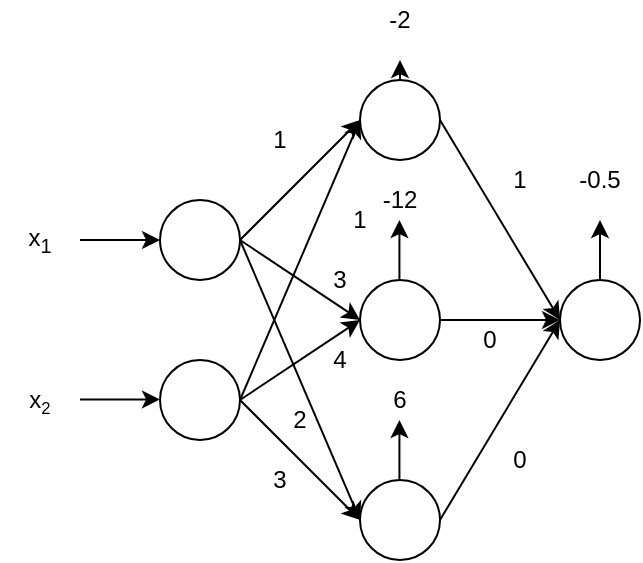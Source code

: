 <mxfile version="13.8.0" type="github">
  <diagram id="eAZEPAsLP3Dhfx2JvJBX" name="Page-1">
    <mxGraphModel dx="537" dy="301" grid="1" gridSize="10" guides="1" tooltips="1" connect="1" arrows="1" fold="1" page="1" pageScale="1" pageWidth="850" pageHeight="1100" math="0" shadow="0">
      <root>
        <mxCell id="0" />
        <mxCell id="1" parent="0" />
        <mxCell id="sfMBgz_jQD0GcyN78Wl_-1" value="" style="ellipse;whiteSpace=wrap;html=1;aspect=fixed;" vertex="1" parent="1">
          <mxGeometry x="240" y="360" width="40" height="40" as="geometry" />
        </mxCell>
        <mxCell id="sfMBgz_jQD0GcyN78Wl_-2" value="" style="ellipse;whiteSpace=wrap;html=1;aspect=fixed;" vertex="1" parent="1">
          <mxGeometry x="240" y="440" width="40" height="40" as="geometry" />
        </mxCell>
        <mxCell id="sfMBgz_jQD0GcyN78Wl_-4" value="" style="ellipse;whiteSpace=wrap;html=1;aspect=fixed;" vertex="1" parent="1">
          <mxGeometry x="340" y="300" width="40" height="40" as="geometry" />
        </mxCell>
        <mxCell id="sfMBgz_jQD0GcyN78Wl_-5" value="" style="ellipse;whiteSpace=wrap;html=1;aspect=fixed;" vertex="1" parent="1">
          <mxGeometry x="340" y="400" width="40" height="40" as="geometry" />
        </mxCell>
        <mxCell id="sfMBgz_jQD0GcyN78Wl_-6" value="" style="ellipse;whiteSpace=wrap;html=1;aspect=fixed;" vertex="1" parent="1">
          <mxGeometry x="340" y="500" width="40" height="40" as="geometry" />
        </mxCell>
        <mxCell id="sfMBgz_jQD0GcyN78Wl_-7" value="" style="ellipse;whiteSpace=wrap;html=1;aspect=fixed;" vertex="1" parent="1">
          <mxGeometry x="440" y="400" width="40" height="40" as="geometry" />
        </mxCell>
        <mxCell id="sfMBgz_jQD0GcyN78Wl_-8" value="" style="endArrow=classic;html=1;exitX=1;exitY=0.5;exitDx=0;exitDy=0;entryX=0;entryY=0.5;entryDx=0;entryDy=0;" edge="1" parent="1" source="sfMBgz_jQD0GcyN78Wl_-1" target="sfMBgz_jQD0GcyN78Wl_-4">
          <mxGeometry width="50" height="50" relative="1" as="geometry">
            <mxPoint x="410" y="400" as="sourcePoint" />
            <mxPoint x="460" y="350" as="targetPoint" />
          </mxGeometry>
        </mxCell>
        <mxCell id="sfMBgz_jQD0GcyN78Wl_-9" value="" style="endArrow=classic;html=1;exitX=1;exitY=0.5;exitDx=0;exitDy=0;entryX=0;entryY=0.5;entryDx=0;entryDy=0;" edge="1" parent="1" source="sfMBgz_jQD0GcyN78Wl_-2" target="sfMBgz_jQD0GcyN78Wl_-4">
          <mxGeometry width="50" height="50" relative="1" as="geometry">
            <mxPoint x="410" y="400" as="sourcePoint" />
            <mxPoint x="460" y="350" as="targetPoint" />
          </mxGeometry>
        </mxCell>
        <mxCell id="sfMBgz_jQD0GcyN78Wl_-12" value="" style="endArrow=classic;html=1;exitX=1;exitY=0.5;exitDx=0;exitDy=0;entryX=0;entryY=0.5;entryDx=0;entryDy=0;" edge="1" parent="1" source="sfMBgz_jQD0GcyN78Wl_-2" target="sfMBgz_jQD0GcyN78Wl_-5">
          <mxGeometry width="50" height="50" relative="1" as="geometry">
            <mxPoint x="410" y="400" as="sourcePoint" />
            <mxPoint x="460" y="350" as="targetPoint" />
          </mxGeometry>
        </mxCell>
        <mxCell id="sfMBgz_jQD0GcyN78Wl_-13" value="" style="endArrow=classic;html=1;exitX=1;exitY=0.5;exitDx=0;exitDy=0;entryX=0;entryY=0.5;entryDx=0;entryDy=0;" edge="1" parent="1" source="sfMBgz_jQD0GcyN78Wl_-2" target="sfMBgz_jQD0GcyN78Wl_-6">
          <mxGeometry width="50" height="50" relative="1" as="geometry">
            <mxPoint x="410" y="400" as="sourcePoint" />
            <mxPoint x="460" y="350" as="targetPoint" />
          </mxGeometry>
        </mxCell>
        <mxCell id="sfMBgz_jQD0GcyN78Wl_-14" value="" style="endArrow=classic;html=1;exitX=1;exitY=0.5;exitDx=0;exitDy=0;entryX=0;entryY=0.5;entryDx=0;entryDy=0;" edge="1" parent="1" source="sfMBgz_jQD0GcyN78Wl_-1" target="sfMBgz_jQD0GcyN78Wl_-5">
          <mxGeometry width="50" height="50" relative="1" as="geometry">
            <mxPoint x="410" y="400" as="sourcePoint" />
            <mxPoint x="460" y="350" as="targetPoint" />
          </mxGeometry>
        </mxCell>
        <mxCell id="sfMBgz_jQD0GcyN78Wl_-16" value="" style="endArrow=classic;html=1;exitX=1;exitY=0.5;exitDx=0;exitDy=0;entryX=0;entryY=0.5;entryDx=0;entryDy=0;" edge="1" parent="1" source="sfMBgz_jQD0GcyN78Wl_-1" target="sfMBgz_jQD0GcyN78Wl_-6">
          <mxGeometry width="50" height="50" relative="1" as="geometry">
            <mxPoint x="410" y="400" as="sourcePoint" />
            <mxPoint x="460" y="350" as="targetPoint" />
          </mxGeometry>
        </mxCell>
        <mxCell id="sfMBgz_jQD0GcyN78Wl_-17" value="" style="endArrow=classic;html=1;exitX=1;exitY=0.5;exitDx=0;exitDy=0;entryX=0;entryY=0.5;entryDx=0;entryDy=0;" edge="1" parent="1" source="sfMBgz_jQD0GcyN78Wl_-4" target="sfMBgz_jQD0GcyN78Wl_-7">
          <mxGeometry width="50" height="50" relative="1" as="geometry">
            <mxPoint x="410" y="400" as="sourcePoint" />
            <mxPoint x="460" y="350" as="targetPoint" />
          </mxGeometry>
        </mxCell>
        <mxCell id="sfMBgz_jQD0GcyN78Wl_-18" value="" style="endArrow=classic;html=1;exitX=1;exitY=0.5;exitDx=0;exitDy=0;entryX=0;entryY=0.5;entryDx=0;entryDy=0;" edge="1" parent="1" source="sfMBgz_jQD0GcyN78Wl_-6" target="sfMBgz_jQD0GcyN78Wl_-7">
          <mxGeometry width="50" height="50" relative="1" as="geometry">
            <mxPoint x="410" y="400" as="sourcePoint" />
            <mxPoint x="460" y="350" as="targetPoint" />
          </mxGeometry>
        </mxCell>
        <mxCell id="sfMBgz_jQD0GcyN78Wl_-19" value="" style="endArrow=classic;html=1;exitX=1;exitY=0.5;exitDx=0;exitDy=0;entryX=0;entryY=0.5;entryDx=0;entryDy=0;" edge="1" parent="1" source="sfMBgz_jQD0GcyN78Wl_-5" target="sfMBgz_jQD0GcyN78Wl_-7">
          <mxGeometry width="50" height="50" relative="1" as="geometry">
            <mxPoint x="410" y="400" as="sourcePoint" />
            <mxPoint x="460" y="350" as="targetPoint" />
          </mxGeometry>
        </mxCell>
        <mxCell id="sfMBgz_jQD0GcyN78Wl_-20" value="" style="endArrow=classic;html=1;exitX=0.5;exitY=0;exitDx=0;exitDy=0;" edge="1" parent="1" source="sfMBgz_jQD0GcyN78Wl_-4">
          <mxGeometry width="50" height="50" relative="1" as="geometry">
            <mxPoint x="350" y="440" as="sourcePoint" />
            <mxPoint x="360" y="290" as="targetPoint" />
            <Array as="points">
              <mxPoint x="360" y="290" />
            </Array>
          </mxGeometry>
        </mxCell>
        <mxCell id="sfMBgz_jQD0GcyN78Wl_-21" value="" style="endArrow=classic;html=1;exitX=0.5;exitY=0;exitDx=0;exitDy=0;" edge="1" parent="1">
          <mxGeometry width="50" height="50" relative="1" as="geometry">
            <mxPoint x="359.71" y="400" as="sourcePoint" />
            <mxPoint x="359.71" y="370" as="targetPoint" />
            <Array as="points">
              <mxPoint x="359.71" y="370" />
            </Array>
          </mxGeometry>
        </mxCell>
        <mxCell id="sfMBgz_jQD0GcyN78Wl_-22" value="" style="endArrow=classic;html=1;exitX=0.5;exitY=0;exitDx=0;exitDy=0;" edge="1" parent="1">
          <mxGeometry width="50" height="50" relative="1" as="geometry">
            <mxPoint x="359.71" y="500" as="sourcePoint" />
            <mxPoint x="359.71" y="470" as="targetPoint" />
            <Array as="points">
              <mxPoint x="359.71" y="470" />
            </Array>
          </mxGeometry>
        </mxCell>
        <mxCell id="sfMBgz_jQD0GcyN78Wl_-23" value="" style="endArrow=classic;html=1;exitX=0.5;exitY=0;exitDx=0;exitDy=0;" edge="1" parent="1" source="sfMBgz_jQD0GcyN78Wl_-7">
          <mxGeometry width="50" height="50" relative="1" as="geometry">
            <mxPoint x="350" y="440" as="sourcePoint" />
            <mxPoint x="460" y="370" as="targetPoint" />
          </mxGeometry>
        </mxCell>
        <mxCell id="sfMBgz_jQD0GcyN78Wl_-24" value="0" style="text;html=1;strokeColor=none;fillColor=none;align=center;verticalAlign=middle;whiteSpace=wrap;rounded=0;" vertex="1" parent="1">
          <mxGeometry x="385" y="420" width="40" height="20" as="geometry" />
        </mxCell>
        <mxCell id="sfMBgz_jQD0GcyN78Wl_-25" value="0" style="text;html=1;strokeColor=none;fillColor=none;align=center;verticalAlign=middle;whiteSpace=wrap;rounded=0;" vertex="1" parent="1">
          <mxGeometry x="400" y="480" width="40" height="20" as="geometry" />
        </mxCell>
        <mxCell id="sfMBgz_jQD0GcyN78Wl_-26" value="1" style="text;html=1;strokeColor=none;fillColor=none;align=center;verticalAlign=middle;whiteSpace=wrap;rounded=0;" vertex="1" parent="1">
          <mxGeometry x="400" y="340" width="40" height="20" as="geometry" />
        </mxCell>
        <mxCell id="sfMBgz_jQD0GcyN78Wl_-27" value="-0.5" style="text;html=1;strokeColor=none;fillColor=none;align=center;verticalAlign=middle;whiteSpace=wrap;rounded=0;" vertex="1" parent="1">
          <mxGeometry x="440" y="340" width="40" height="20" as="geometry" />
        </mxCell>
        <mxCell id="sfMBgz_jQD0GcyN78Wl_-28" value="1" style="text;html=1;strokeColor=none;fillColor=none;align=center;verticalAlign=middle;whiteSpace=wrap;rounded=0;" vertex="1" parent="1">
          <mxGeometry x="280" y="320" width="40" height="20" as="geometry" />
        </mxCell>
        <mxCell id="sfMBgz_jQD0GcyN78Wl_-29" value="1" style="text;html=1;strokeColor=none;fillColor=none;align=center;verticalAlign=middle;whiteSpace=wrap;rounded=0;" vertex="1" parent="1">
          <mxGeometry x="320" y="360" width="40" height="20" as="geometry" />
        </mxCell>
        <mxCell id="sfMBgz_jQD0GcyN78Wl_-30" value="-2" style="text;html=1;strokeColor=none;fillColor=none;align=center;verticalAlign=middle;whiteSpace=wrap;rounded=0;" vertex="1" parent="1">
          <mxGeometry x="340" y="260" width="40" height="20" as="geometry" />
        </mxCell>
        <mxCell id="sfMBgz_jQD0GcyN78Wl_-31" value="3" style="text;html=1;strokeColor=none;fillColor=none;align=center;verticalAlign=middle;whiteSpace=wrap;rounded=0;" vertex="1" parent="1">
          <mxGeometry x="310" y="390" width="40" height="20" as="geometry" />
        </mxCell>
        <mxCell id="sfMBgz_jQD0GcyN78Wl_-32" value="4" style="text;html=1;strokeColor=none;fillColor=none;align=center;verticalAlign=middle;whiteSpace=wrap;rounded=0;" vertex="1" parent="1">
          <mxGeometry x="310" y="430" width="40" height="20" as="geometry" />
        </mxCell>
        <mxCell id="sfMBgz_jQD0GcyN78Wl_-33" value="-12" style="text;html=1;strokeColor=none;fillColor=none;align=center;verticalAlign=middle;whiteSpace=wrap;rounded=0;" vertex="1" parent="1">
          <mxGeometry x="340" y="350" width="40" height="20" as="geometry" />
        </mxCell>
        <mxCell id="sfMBgz_jQD0GcyN78Wl_-34" value="6" style="text;html=1;strokeColor=none;fillColor=none;align=center;verticalAlign=middle;whiteSpace=wrap;rounded=0;" vertex="1" parent="1">
          <mxGeometry x="340" y="450" width="40" height="20" as="geometry" />
        </mxCell>
        <mxCell id="sfMBgz_jQD0GcyN78Wl_-35" value="2" style="text;html=1;strokeColor=none;fillColor=none;align=center;verticalAlign=middle;whiteSpace=wrap;rounded=0;" vertex="1" parent="1">
          <mxGeometry x="290" y="460" width="40" height="20" as="geometry" />
        </mxCell>
        <mxCell id="sfMBgz_jQD0GcyN78Wl_-36" value="3" style="text;html=1;strokeColor=none;fillColor=none;align=center;verticalAlign=middle;whiteSpace=wrap;rounded=0;" vertex="1" parent="1">
          <mxGeometry x="280" y="490" width="40" height="20" as="geometry" />
        </mxCell>
        <mxCell id="sfMBgz_jQD0GcyN78Wl_-37" value="" style="endArrow=classic;html=1;" edge="1" parent="1">
          <mxGeometry width="50" height="50" relative="1" as="geometry">
            <mxPoint x="200" y="380" as="sourcePoint" />
            <mxPoint x="240" y="380" as="targetPoint" />
          </mxGeometry>
        </mxCell>
        <mxCell id="sfMBgz_jQD0GcyN78Wl_-38" value="x&lt;sub&gt;1&lt;/sub&gt;" style="text;html=1;strokeColor=none;fillColor=none;align=center;verticalAlign=middle;whiteSpace=wrap;rounded=0;" vertex="1" parent="1">
          <mxGeometry x="160" y="370" width="40" height="20" as="geometry" />
        </mxCell>
        <mxCell id="sfMBgz_jQD0GcyN78Wl_-39" value="x&lt;span style=&quot;font-size: 10px&quot;&gt;&lt;sub&gt;2&lt;/sub&gt;&lt;/span&gt;" style="text;html=1;strokeColor=none;fillColor=none;align=center;verticalAlign=middle;whiteSpace=wrap;rounded=0;" vertex="1" parent="1">
          <mxGeometry x="160" y="450" width="40" height="20" as="geometry" />
        </mxCell>
        <mxCell id="sfMBgz_jQD0GcyN78Wl_-40" value="" style="endArrow=classic;html=1;" edge="1" parent="1">
          <mxGeometry width="50" height="50" relative="1" as="geometry">
            <mxPoint x="200" y="459.71" as="sourcePoint" />
            <mxPoint x="240" y="459.71" as="targetPoint" />
          </mxGeometry>
        </mxCell>
      </root>
    </mxGraphModel>
  </diagram>
</mxfile>
